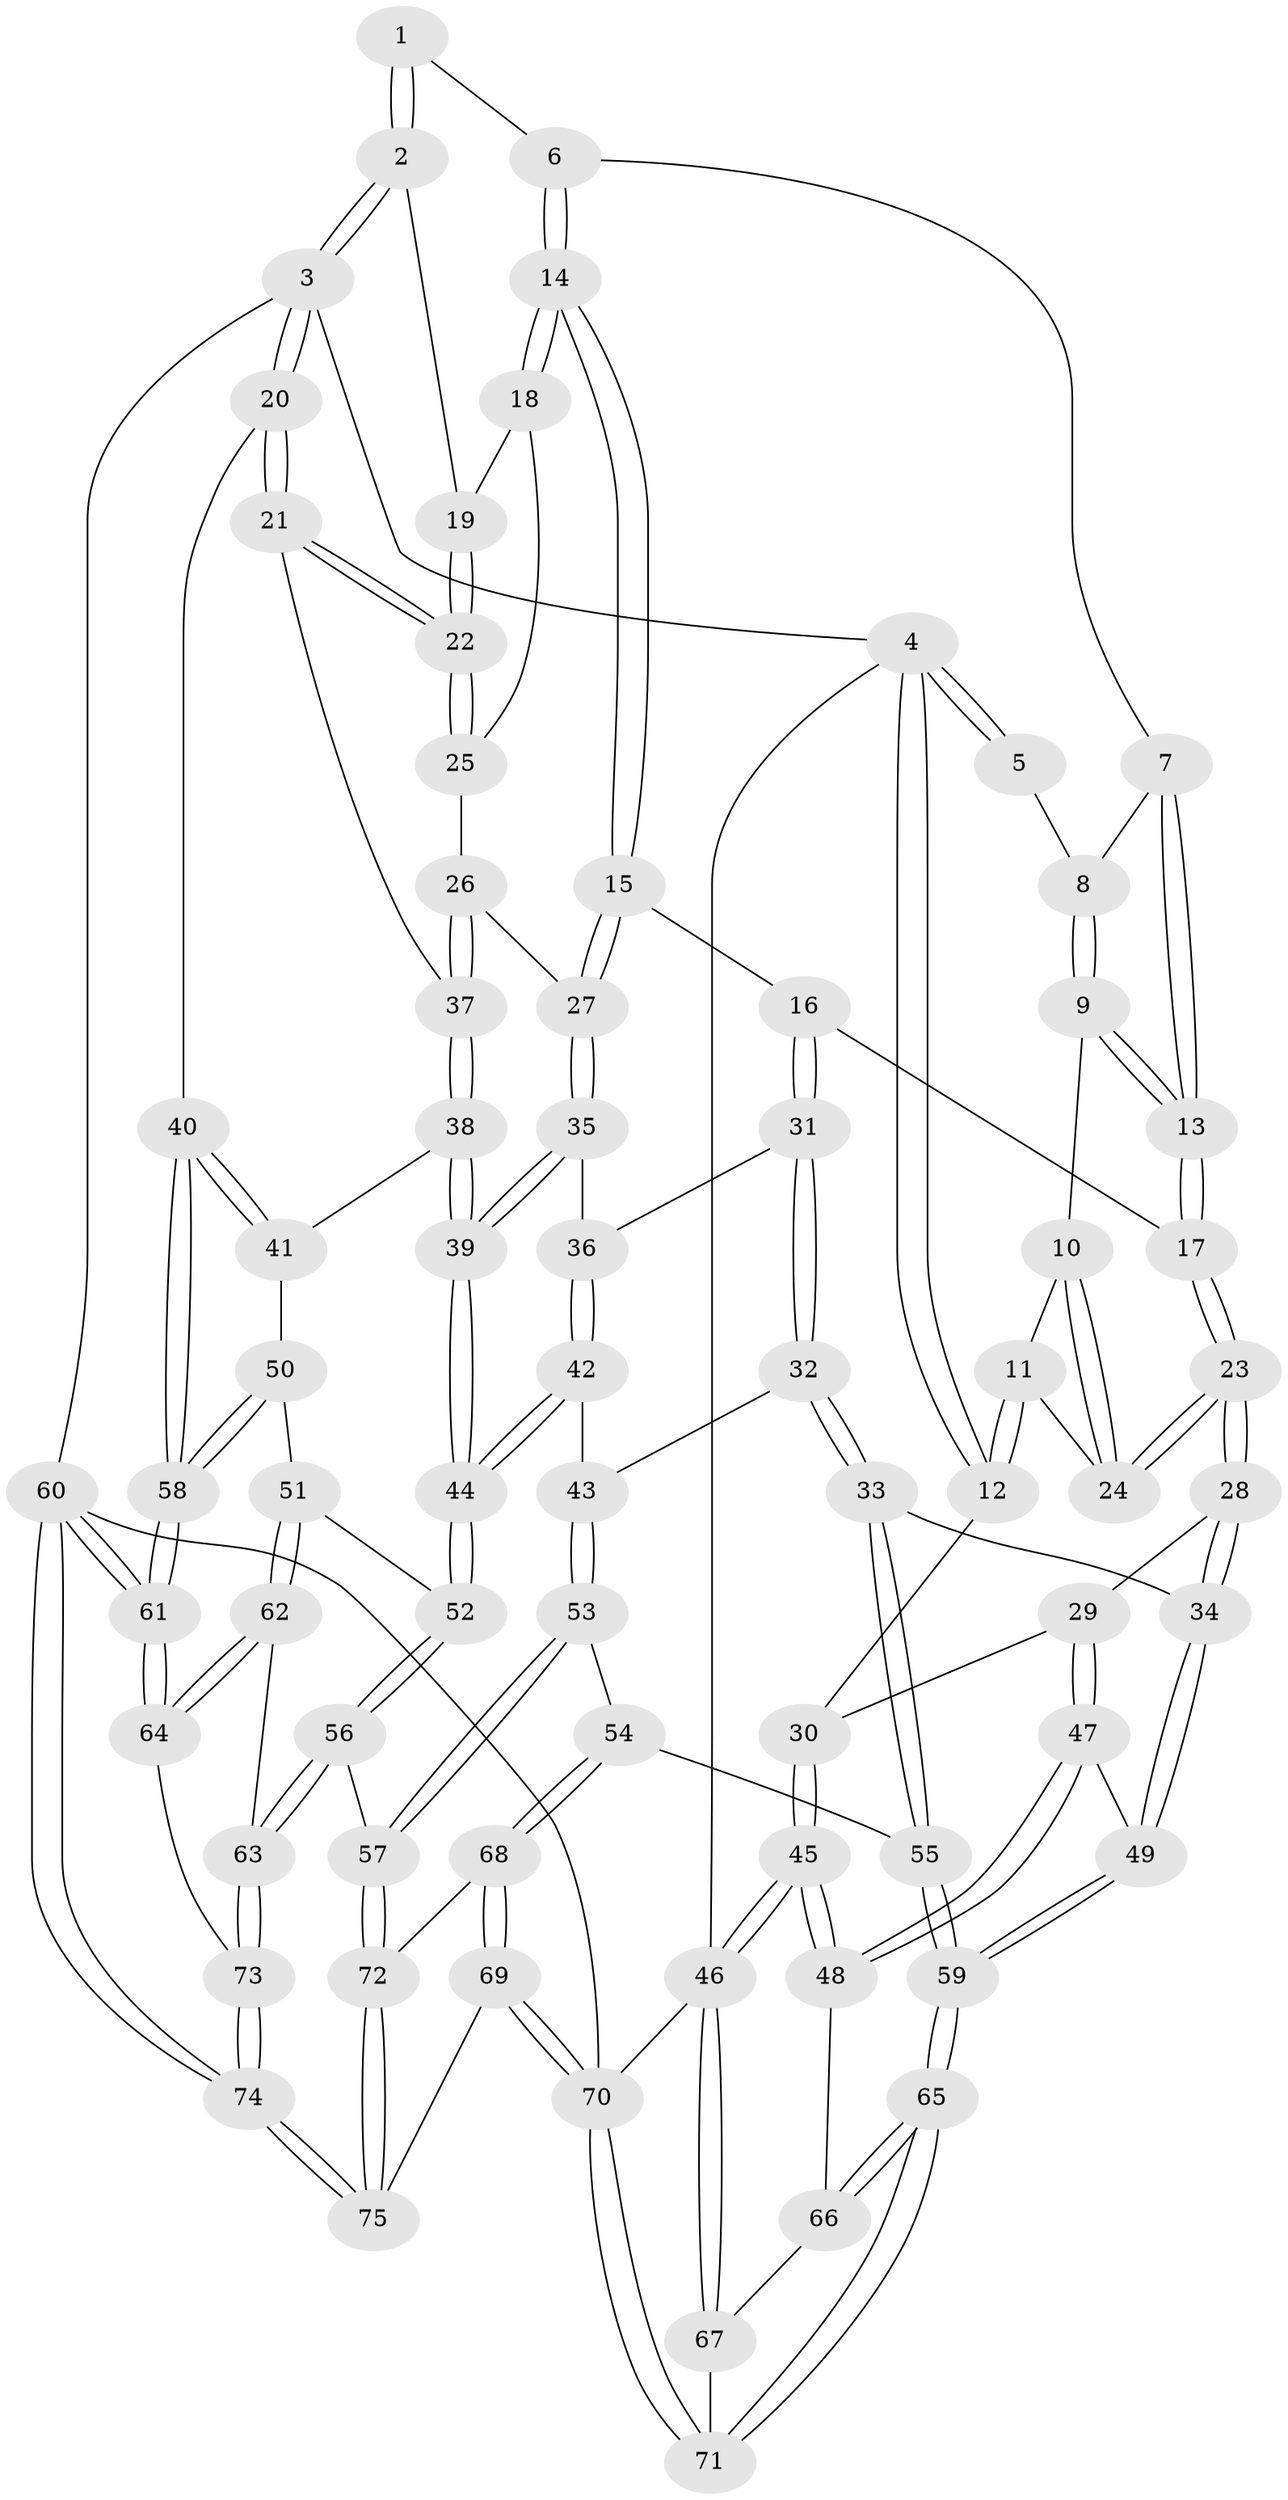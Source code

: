 // Generated by graph-tools (version 1.1) at 2025/27/03/09/25 03:27:14]
// undirected, 75 vertices, 184 edges
graph export_dot {
graph [start="1"]
  node [color=gray90,style=filled];
  1 [pos="+0.3858644486938011+0"];
  2 [pos="+0.742751586752387+0"];
  3 [pos="+1+0"];
  4 [pos="+0+0"];
  5 [pos="+0.29664594476770095+0"];
  6 [pos="+0.46197559177211284+0.055204526250491784"];
  7 [pos="+0.40672017670041694+0.05188827531831243"];
  8 [pos="+0.3040191315922547+0"];
  9 [pos="+0.28152978365029274+0.009510112885264264"];
  10 [pos="+0.25139623166288394+0.07303914937985129"];
  11 [pos="+0+0"];
  12 [pos="+0+0"];
  13 [pos="+0.37517295886743024+0.1011163146300971"];
  14 [pos="+0.6236545275798556+0.13552528397811178"];
  15 [pos="+0.5578929465866038+0.2518585395776531"];
  16 [pos="+0.5302596236280925+0.2715709637169296"];
  17 [pos="+0.36455972630996664+0.27842440732427354"];
  18 [pos="+0.6746898936511958+0.08276509736376209"];
  19 [pos="+0.7423577843691779+0"];
  20 [pos="+1+0.2775200962146086"];
  21 [pos="+1+0.2604494794696623"];
  22 [pos="+1+0.25248634149524657"];
  23 [pos="+0.28217651639100433+0.3037377288062092"];
  24 [pos="+0.2500237452516751+0.22635587119669173"];
  25 [pos="+0.7699414660515619+0.15182570780472607"];
  26 [pos="+0.8273579820906424+0.3734975811405294"];
  27 [pos="+0.760620833084829+0.38879595693194907"];
  28 [pos="+0.22962503827926875+0.36924706044476496"];
  29 [pos="+0.22828436338801802+0.36962609818547676"];
  30 [pos="+0+0.2337728850083358"];
  31 [pos="+0.5484745023286595+0.41498703088055333"];
  32 [pos="+0.5251769785357325+0.5552266985701149"];
  33 [pos="+0.3842628240752727+0.5985280743067904"];
  34 [pos="+0.35650088926353524+0.5738783196332177"];
  35 [pos="+0.7404991134668416+0.4426516343909082"];
  36 [pos="+0.6927882403738428+0.47787730129872613"];
  37 [pos="+0.8616555209193579+0.3788460112768585"];
  38 [pos="+0.8828742820274872+0.5272175435947775"];
  39 [pos="+0.8084212546534634+0.5811085002871736"];
  40 [pos="+1+0.46972221507501394"];
  41 [pos="+0.9089454856911784+0.5343647291488007"];
  42 [pos="+0.66288937508703+0.5725517561825418"];
  43 [pos="+0.5862335169115876+0.5954404071931886"];
  44 [pos="+0.7903121305247219+0.614230552572699"];
  45 [pos="+0+0.6523910033824276"];
  46 [pos="+0+0.9155768162380284"];
  47 [pos="+0.04409372401373017+0.6315962154670209"];
  48 [pos="+0+0.6522854433339673"];
  49 [pos="+0.11810647929514893+0.6893553949809522"];
  50 [pos="+0.9610564735312941+0.6659813962736759"];
  51 [pos="+0.9108494219155975+0.7051841076033986"];
  52 [pos="+0.7908182293476256+0.6167990633508539"];
  53 [pos="+0.6194049016099752+0.8012124464072158"];
  54 [pos="+0.4819906457584489+0.8269021451063643"];
  55 [pos="+0.3742625205042877+0.7923736466750059"];
  56 [pos="+0.684622622473781+0.8239716768859624"];
  57 [pos="+0.6563909564173624+0.8171859443620285"];
  58 [pos="+1+0.6088074615456429"];
  59 [pos="+0.24157014465781165+0.8708689312348026"];
  60 [pos="+1+1"];
  61 [pos="+1+1"];
  62 [pos="+0.9037378122629924+0.806994606323209"];
  63 [pos="+0.7284101265549251+0.8606362412926848"];
  64 [pos="+1+0.8872110535858199"];
  65 [pos="+0.22889872255102373+0.901372055749855"];
  66 [pos="+0.04791576404522727+0.8343353841752469"];
  67 [pos="+0+0.9201506808952078"];
  68 [pos="+0.4882226725399756+0.9210078798058173"];
  69 [pos="+0.3974481389577278+1"];
  70 [pos="+0.24949270049942177+1"];
  71 [pos="+0.2168823485959282+0.9478170622022324"];
  72 [pos="+0.5697257037962834+0.9929159573328242"];
  73 [pos="+0.7598562462955356+1"];
  74 [pos="+0.7504829416737899+1"];
  75 [pos="+0.6095415430935719+1"];
  1 -- 2;
  1 -- 2;
  1 -- 6;
  2 -- 3;
  2 -- 3;
  2 -- 19;
  3 -- 4;
  3 -- 20;
  3 -- 20;
  3 -- 60;
  4 -- 5;
  4 -- 5;
  4 -- 12;
  4 -- 12;
  4 -- 46;
  5 -- 8;
  6 -- 7;
  6 -- 14;
  6 -- 14;
  7 -- 8;
  7 -- 13;
  7 -- 13;
  8 -- 9;
  8 -- 9;
  9 -- 10;
  9 -- 13;
  9 -- 13;
  10 -- 11;
  10 -- 24;
  10 -- 24;
  11 -- 12;
  11 -- 12;
  11 -- 24;
  12 -- 30;
  13 -- 17;
  13 -- 17;
  14 -- 15;
  14 -- 15;
  14 -- 18;
  14 -- 18;
  15 -- 16;
  15 -- 27;
  15 -- 27;
  16 -- 17;
  16 -- 31;
  16 -- 31;
  17 -- 23;
  17 -- 23;
  18 -- 19;
  18 -- 25;
  19 -- 22;
  19 -- 22;
  20 -- 21;
  20 -- 21;
  20 -- 40;
  21 -- 22;
  21 -- 22;
  21 -- 37;
  22 -- 25;
  22 -- 25;
  23 -- 24;
  23 -- 24;
  23 -- 28;
  23 -- 28;
  25 -- 26;
  26 -- 27;
  26 -- 37;
  26 -- 37;
  27 -- 35;
  27 -- 35;
  28 -- 29;
  28 -- 34;
  28 -- 34;
  29 -- 30;
  29 -- 47;
  29 -- 47;
  30 -- 45;
  30 -- 45;
  31 -- 32;
  31 -- 32;
  31 -- 36;
  32 -- 33;
  32 -- 33;
  32 -- 43;
  33 -- 34;
  33 -- 55;
  33 -- 55;
  34 -- 49;
  34 -- 49;
  35 -- 36;
  35 -- 39;
  35 -- 39;
  36 -- 42;
  36 -- 42;
  37 -- 38;
  37 -- 38;
  38 -- 39;
  38 -- 39;
  38 -- 41;
  39 -- 44;
  39 -- 44;
  40 -- 41;
  40 -- 41;
  40 -- 58;
  40 -- 58;
  41 -- 50;
  42 -- 43;
  42 -- 44;
  42 -- 44;
  43 -- 53;
  43 -- 53;
  44 -- 52;
  44 -- 52;
  45 -- 46;
  45 -- 46;
  45 -- 48;
  45 -- 48;
  46 -- 67;
  46 -- 67;
  46 -- 70;
  47 -- 48;
  47 -- 48;
  47 -- 49;
  48 -- 66;
  49 -- 59;
  49 -- 59;
  50 -- 51;
  50 -- 58;
  50 -- 58;
  51 -- 52;
  51 -- 62;
  51 -- 62;
  52 -- 56;
  52 -- 56;
  53 -- 54;
  53 -- 57;
  53 -- 57;
  54 -- 55;
  54 -- 68;
  54 -- 68;
  55 -- 59;
  55 -- 59;
  56 -- 57;
  56 -- 63;
  56 -- 63;
  57 -- 72;
  57 -- 72;
  58 -- 61;
  58 -- 61;
  59 -- 65;
  59 -- 65;
  60 -- 61;
  60 -- 61;
  60 -- 74;
  60 -- 74;
  60 -- 70;
  61 -- 64;
  61 -- 64;
  62 -- 63;
  62 -- 64;
  62 -- 64;
  63 -- 73;
  63 -- 73;
  64 -- 73;
  65 -- 66;
  65 -- 66;
  65 -- 71;
  65 -- 71;
  66 -- 67;
  67 -- 71;
  68 -- 69;
  68 -- 69;
  68 -- 72;
  69 -- 70;
  69 -- 70;
  69 -- 75;
  70 -- 71;
  70 -- 71;
  72 -- 75;
  72 -- 75;
  73 -- 74;
  73 -- 74;
  74 -- 75;
  74 -- 75;
}
